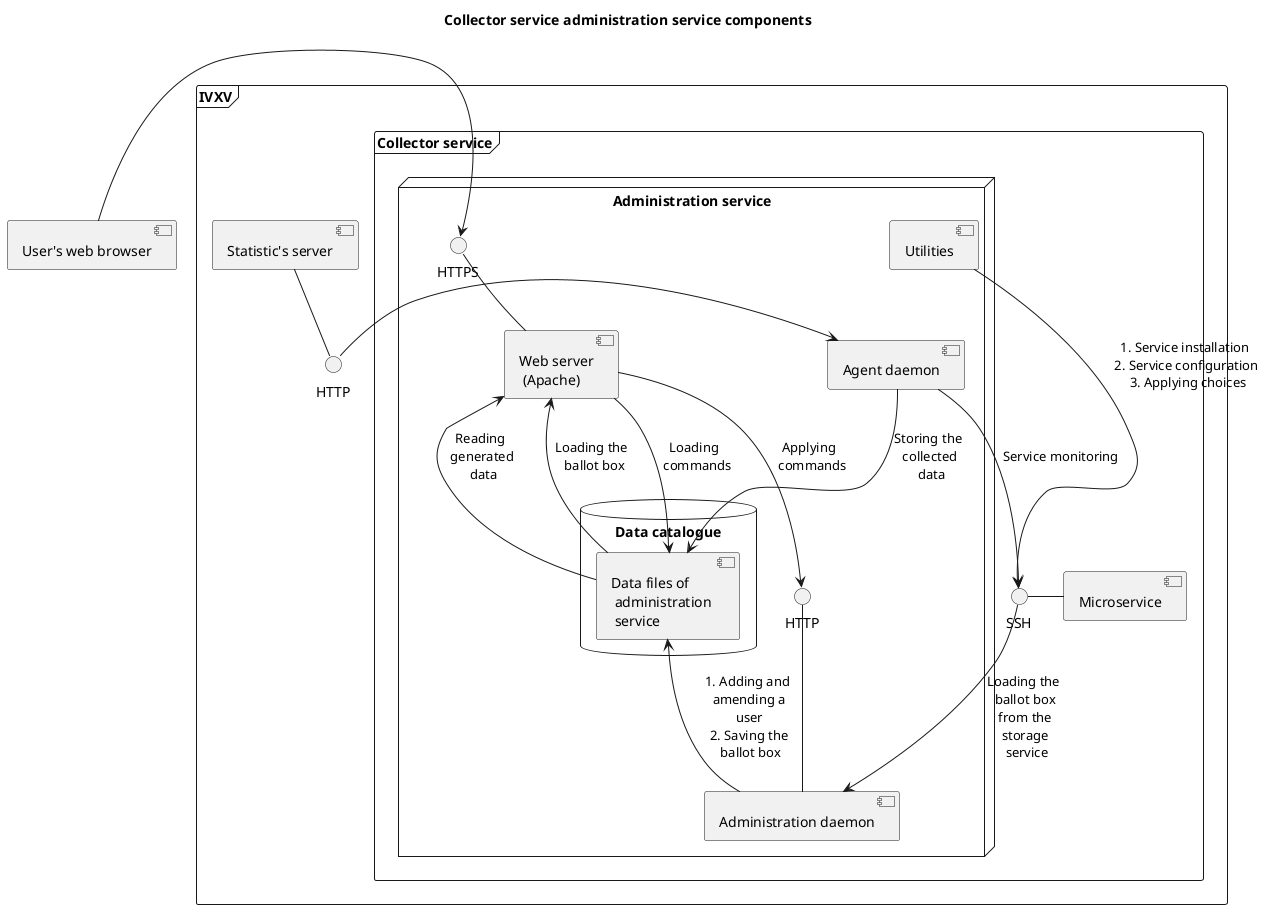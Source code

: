@startuml

Title Collector service administration service components

skinparam component {
  backgroundColor<<Väline>> LightSalmon
}

[User's web browser] as Kasutaja

frame IVXV {
  [Statistic's server]
  interface "HTTP" as StatistikaHTTP
  [Statistic's server] -down- StatistikaHTTP

  frame "Collector service" as cservice {
    node "Administration service" {
      [Utilities]
      [Web server\n (Apache)] as wserver
      interface HTTPS
      wserver -u- HTTPS
      [Kasutaja] -> HTTPS

      [Administration daemon] as admindaemon
      interface "HTTP" as admindaemonHTTP
      admindaemonHTTP -- [admindaemon]
      [Agent daemon] as agentdaemon
      database "Data catalogue" {
        [Data files of \n administration \n service] as Andmefailid
      }
    }

    [Microservice]
    interface "SSH" as TeenusSSH
    [Microservice] -l- TeenusSSH
  }
}

/' Välised allikad '/
StatistikaHTTP -> [agentdaemon]

/' Administration service '/
[agentdaemon] --> [Andmefailid] : Storing the \n collected \n data
[admindaemon] --> [Andmefailid] : 1. Adding and \n amending a \n user \n 2. Saving the \n ballot box

[Andmefailid] --> [wserver] : Reading \n generated \n data

[wserver] --> [Andmefailid] : Loading \n commands
[wserver] --> admindaemonHTTP : Applying \n commands

[Andmefailid] --> [wserver] : Loading the \n ballot box

/' Teenusserverid '/
TeenusSSH --> [admindaemon] : Loading the \n ballot box \n from the \n storage \n service
[Utilities] --> TeenusSSH : 1. Service installation \n 2. Service configuration \n 3. Applying choices
[agentdaemon] --> TeenusSSH : Service monitoring

@enduml
